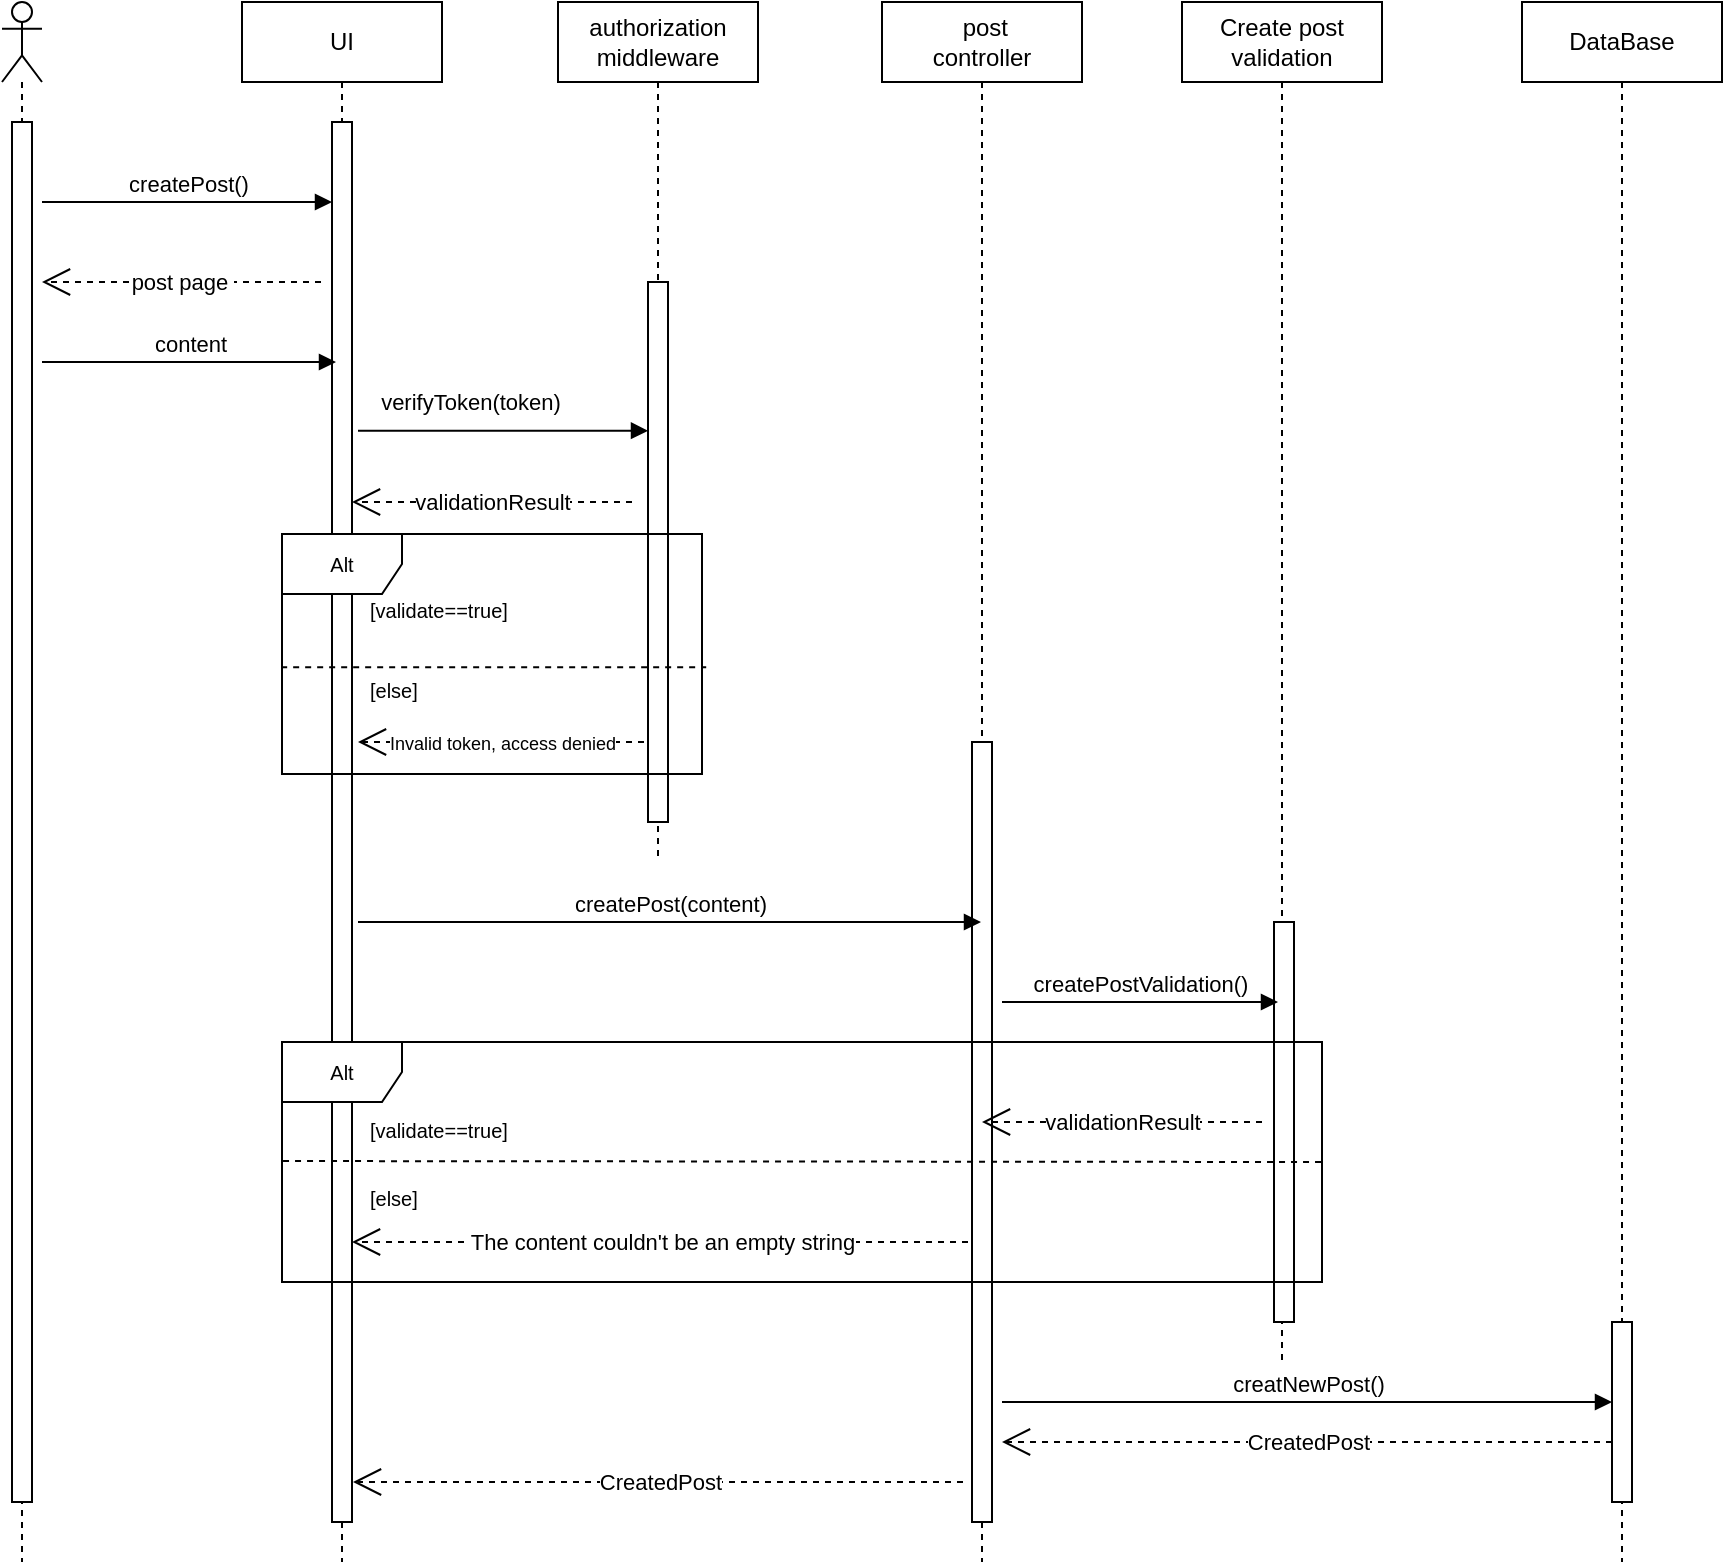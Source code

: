 <mxfile version="23.1.1" type="device">
  <diagram name="Page-1" id="Hy_if_nrzkLvagapNNUs">
    <mxGraphModel dx="1290" dy="522" grid="1" gridSize="10" guides="1" tooltips="1" connect="1" arrows="1" fold="1" page="1" pageScale="1" pageWidth="850" pageHeight="1100" math="0" shadow="0">
      <root>
        <mxCell id="0" />
        <mxCell id="1" parent="0" />
        <mxCell id="Zn3K1qyNsciapm5Skxg9-2" value="" style="shape=umlLifeline;perimeter=lifelinePerimeter;whiteSpace=wrap;html=1;container=1;dropTarget=0;collapsible=0;recursiveResize=0;outlineConnect=0;portConstraint=eastwest;newEdgeStyle={&quot;curved&quot;:0,&quot;rounded&quot;:0};participant=umlActor;" parent="1" vertex="1">
          <mxGeometry x="110" y="100" width="20" height="780" as="geometry" />
        </mxCell>
        <mxCell id="Zn3K1qyNsciapm5Skxg9-3" value="" style="html=1;points=[[0,0,0,0,5],[0,1,0,0,-5],[1,0,0,0,5],[1,1,0,0,-5]];perimeter=orthogonalPerimeter;outlineConnect=0;targetShapes=umlLifeline;portConstraint=eastwest;newEdgeStyle={&quot;curved&quot;:0,&quot;rounded&quot;:0};" parent="Zn3K1qyNsciapm5Skxg9-2" vertex="1">
          <mxGeometry x="5" y="60" width="10" height="690" as="geometry" />
        </mxCell>
        <mxCell id="Zn3K1qyNsciapm5Skxg9-4" value="UI" style="shape=umlLifeline;perimeter=lifelinePerimeter;whiteSpace=wrap;html=1;container=1;dropTarget=0;collapsible=0;recursiveResize=0;outlineConnect=0;portConstraint=eastwest;newEdgeStyle={&quot;curved&quot;:0,&quot;rounded&quot;:0};" parent="1" vertex="1">
          <mxGeometry x="230" y="100" width="100" height="780" as="geometry" />
        </mxCell>
        <mxCell id="Zn3K1qyNsciapm5Skxg9-9" value="" style="html=1;points=[[0,0,0,0,5],[0,1,0,0,-5],[1,0,0,0,5],[1,1,0,0,-5]];perimeter=orthogonalPerimeter;outlineConnect=0;targetShapes=umlLifeline;portConstraint=eastwest;newEdgeStyle={&quot;curved&quot;:0,&quot;rounded&quot;:0};" parent="Zn3K1qyNsciapm5Skxg9-4" vertex="1">
          <mxGeometry x="45" y="60" width="10" height="700" as="geometry" />
        </mxCell>
        <mxCell id="Zn3K1qyNsciapm5Skxg9-6" value="authorization&lt;br&gt;middleware" style="shape=umlLifeline;perimeter=lifelinePerimeter;whiteSpace=wrap;html=1;container=1;dropTarget=0;collapsible=0;recursiveResize=0;outlineConnect=0;portConstraint=eastwest;newEdgeStyle={&quot;curved&quot;:0,&quot;rounded&quot;:0};" parent="1" vertex="1">
          <mxGeometry x="388" y="100" width="100" height="430" as="geometry" />
        </mxCell>
        <mxCell id="Zn3K1qyNsciapm5Skxg9-10" value="" style="html=1;points=[[0,0,0,0,5],[0,1,0,0,-5],[1,0,0,0,5],[1,1,0,0,-5]];perimeter=orthogonalPerimeter;outlineConnect=0;targetShapes=umlLifeline;portConstraint=eastwest;newEdgeStyle={&quot;curved&quot;:0,&quot;rounded&quot;:0};" parent="Zn3K1qyNsciapm5Skxg9-6" vertex="1">
          <mxGeometry x="45" y="140" width="10" height="270" as="geometry" />
        </mxCell>
        <mxCell id="Zn3K1qyNsciapm5Skxg9-7" value="&amp;nbsp;post&lt;br&gt;controller" style="shape=umlLifeline;perimeter=lifelinePerimeter;whiteSpace=wrap;html=1;container=1;dropTarget=0;collapsible=0;recursiveResize=0;outlineConnect=0;portConstraint=eastwest;newEdgeStyle={&quot;curved&quot;:0,&quot;rounded&quot;:0};" parent="1" vertex="1">
          <mxGeometry x="550" y="100" width="100" height="780" as="geometry" />
        </mxCell>
        <mxCell id="Zn3K1qyNsciapm5Skxg9-11" value="" style="html=1;points=[[0,0,0,0,5],[0,1,0,0,-5],[1,0,0,0,5],[1,1,0,0,-5]];perimeter=orthogonalPerimeter;outlineConnect=0;targetShapes=umlLifeline;portConstraint=eastwest;newEdgeStyle={&quot;curved&quot;:0,&quot;rounded&quot;:0};" parent="Zn3K1qyNsciapm5Skxg9-7" vertex="1">
          <mxGeometry x="45" y="370" width="10" height="390" as="geometry" />
        </mxCell>
        <mxCell id="Zn3K1qyNsciapm5Skxg9-8" value="Create post&lt;br style=&quot;border-color: var(--border-color);&quot;&gt;validation" style="shape=umlLifeline;perimeter=lifelinePerimeter;whiteSpace=wrap;html=1;container=1;dropTarget=0;collapsible=0;recursiveResize=0;outlineConnect=0;portConstraint=eastwest;newEdgeStyle={&quot;curved&quot;:0,&quot;rounded&quot;:0};" parent="1" vertex="1">
          <mxGeometry x="700" y="100" width="100" height="680" as="geometry" />
        </mxCell>
        <mxCell id="Zn3K1qyNsciapm5Skxg9-12" value="" style="html=1;points=[[0,0,0,0,5],[0,1,0,0,-5],[1,0,0,0,5],[1,1,0,0,-5]];perimeter=orthogonalPerimeter;outlineConnect=0;targetShapes=umlLifeline;portConstraint=eastwest;newEdgeStyle={&quot;curved&quot;:0,&quot;rounded&quot;:0};" parent="Zn3K1qyNsciapm5Skxg9-8" vertex="1">
          <mxGeometry x="46" y="460" width="10" height="200" as="geometry" />
        </mxCell>
        <mxCell id="Zn3K1qyNsciapm5Skxg9-13" value="createPost()" style="html=1;verticalAlign=bottom;endArrow=block;curved=0;rounded=0;" parent="1" edge="1">
          <mxGeometry width="80" relative="1" as="geometry">
            <mxPoint x="130" y="200" as="sourcePoint" />
            <mxPoint x="275" y="200" as="targetPoint" />
          </mxGeometry>
        </mxCell>
        <mxCell id="Zn3K1qyNsciapm5Skxg9-14" value="post page&amp;nbsp;" style="endArrow=open;endSize=12;dashed=1;html=1;rounded=0;" parent="1" edge="1">
          <mxGeometry x="-0.004" width="160" relative="1" as="geometry">
            <mxPoint x="269.5" y="240" as="sourcePoint" />
            <mxPoint x="130" y="240" as="targetPoint" />
            <mxPoint as="offset" />
          </mxGeometry>
        </mxCell>
        <mxCell id="Zn3K1qyNsciapm5Skxg9-15" value="content" style="html=1;verticalAlign=bottom;endArrow=block;curved=0;rounded=0;" parent="1" edge="1">
          <mxGeometry width="80" relative="1" as="geometry">
            <mxPoint x="130" y="280" as="sourcePoint" />
            <mxPoint x="277" y="280" as="targetPoint" />
          </mxGeometry>
        </mxCell>
        <mxCell id="Zn3K1qyNsciapm5Skxg9-16" value="verifyToken(token)" style="html=1;verticalAlign=bottom;endArrow=block;curved=0;rounded=0;" parent="1" edge="1">
          <mxGeometry x="-0.241" y="5" width="80" relative="1" as="geometry">
            <mxPoint x="288" y="314.37" as="sourcePoint" />
            <mxPoint x="433" y="314.37" as="targetPoint" />
            <mxPoint x="1" as="offset" />
          </mxGeometry>
        </mxCell>
        <mxCell id="Zn3K1qyNsciapm5Skxg9-17" value="createPostValidation()" style="html=1;verticalAlign=bottom;endArrow=block;curved=0;rounded=0;" parent="1" edge="1">
          <mxGeometry width="80" relative="1" as="geometry">
            <mxPoint x="610" y="600" as="sourcePoint" />
            <mxPoint x="748" y="600" as="targetPoint" />
          </mxGeometry>
        </mxCell>
        <mxCell id="Zn3K1qyNsciapm5Skxg9-18" value="validationResult" style="endArrow=open;endSize=12;dashed=1;html=1;rounded=0;" parent="1" edge="1">
          <mxGeometry x="-0.002" width="160" relative="1" as="geometry">
            <mxPoint x="740" y="660" as="sourcePoint" />
            <mxPoint x="600" y="660" as="targetPoint" />
            <mxPoint as="offset" />
          </mxGeometry>
        </mxCell>
        <mxCell id="Zn3K1qyNsciapm5Skxg9-19" value="&lt;font style=&quot;font-size: 10px;&quot;&gt;Alt&lt;/font&gt;" style="shape=umlFrame;whiteSpace=wrap;html=1;pointerEvents=0;" parent="1" vertex="1">
          <mxGeometry x="250" y="620" width="520" height="120" as="geometry" />
        </mxCell>
        <mxCell id="Zn3K1qyNsciapm5Skxg9-20" value="&lt;font style=&quot;font-size: 10px;&quot;&gt;[validate==true]&lt;/font&gt;" style="text;strokeColor=none;fillColor=none;align=left;verticalAlign=top;spacingLeft=4;spacingRight=4;overflow=hidden;rotatable=0;points=[[0,0.5],[1,0.5]];portConstraint=eastwest;whiteSpace=wrap;html=1;" parent="1" vertex="1">
          <mxGeometry x="288" y="390" width="100" height="26" as="geometry" />
        </mxCell>
        <mxCell id="Zn3K1qyNsciapm5Skxg9-22" value="&lt;font style=&quot;font-size: 10px;&quot;&gt;[else]&lt;br&gt;&lt;/font&gt;" style="text;strokeColor=none;fillColor=none;align=left;verticalAlign=top;spacingLeft=4;spacingRight=4;overflow=hidden;rotatable=0;points=[[0,0.5],[1,0.5]];portConstraint=eastwest;whiteSpace=wrap;html=1;" parent="1" vertex="1">
          <mxGeometry x="288" y="430" width="100" height="26" as="geometry" />
        </mxCell>
        <mxCell id="Zn3K1qyNsciapm5Skxg9-23" value="&lt;font style=&quot;font-size: 9px;&quot;&gt;Invalid token, access denied&lt;/font&gt;" style="endArrow=open;endSize=12;dashed=1;html=1;rounded=0;" parent="1" edge="1">
          <mxGeometry x="-0.004" width="160" relative="1" as="geometry">
            <mxPoint x="431" y="470" as="sourcePoint" />
            <mxPoint x="288" y="470" as="targetPoint" />
            <mxPoint as="offset" />
          </mxGeometry>
        </mxCell>
        <mxCell id="Zn3K1qyNsciapm5Skxg9-26" value="DataBase" style="shape=umlLifeline;perimeter=lifelinePerimeter;whiteSpace=wrap;html=1;container=1;dropTarget=0;collapsible=0;recursiveResize=0;outlineConnect=0;portConstraint=eastwest;newEdgeStyle={&quot;curved&quot;:0,&quot;rounded&quot;:0};" parent="1" vertex="1">
          <mxGeometry x="870" y="100" width="100" height="780" as="geometry" />
        </mxCell>
        <mxCell id="Zn3K1qyNsciapm5Skxg9-27" value="" style="html=1;points=[[0,0,0,0,5],[0,1,0,0,-5],[1,0,0,0,5],[1,1,0,0,-5]];perimeter=orthogonalPerimeter;outlineConnect=0;targetShapes=umlLifeline;portConstraint=eastwest;newEdgeStyle={&quot;curved&quot;:0,&quot;rounded&quot;:0};" parent="Zn3K1qyNsciapm5Skxg9-26" vertex="1">
          <mxGeometry x="45" y="660" width="10" height="90" as="geometry" />
        </mxCell>
        <mxCell id="Zn3K1qyNsciapm5Skxg9-32" value="" style="endArrow=none;dashed=1;html=1;rounded=0;exitX=-0.002;exitY=0.555;exitDx=0;exitDy=0;exitPerimeter=0;entryX=1.01;entryY=0.555;entryDx=0;entryDy=0;entryPerimeter=0;" parent="1" source="1_EGpvyq1AMwurU9-rvB-5" target="1_EGpvyq1AMwurU9-rvB-5" edge="1">
          <mxGeometry width="50" height="50" relative="1" as="geometry">
            <mxPoint x="250" y="429.52" as="sourcePoint" />
            <mxPoint x="449.37" y="450.48" as="targetPoint" />
            <Array as="points" />
          </mxGeometry>
        </mxCell>
        <mxCell id="Zn3K1qyNsciapm5Skxg9-36" value="The content couldn&#39;t be an empty string" style="endArrow=open;endSize=12;dashed=1;html=1;rounded=0;" parent="1" target="Zn3K1qyNsciapm5Skxg9-9" edge="1">
          <mxGeometry x="-0.005" width="160" relative="1" as="geometry">
            <mxPoint x="593" y="720" as="sourcePoint" />
            <mxPoint x="450" y="720" as="targetPoint" />
            <mxPoint as="offset" />
          </mxGeometry>
        </mxCell>
        <mxCell id="1_EGpvyq1AMwurU9-rvB-5" value="&lt;font style=&quot;font-size: 10px;&quot;&gt;Alt&lt;/font&gt;" style="shape=umlFrame;whiteSpace=wrap;html=1;pointerEvents=0;" parent="1" vertex="1">
          <mxGeometry x="250" y="366" width="210" height="120" as="geometry" />
        </mxCell>
        <mxCell id="1_EGpvyq1AMwurU9-rvB-6" value="validationResult" style="endArrow=open;endSize=12;dashed=1;html=1;rounded=0;" parent="1" edge="1">
          <mxGeometry x="-0.002" width="160" relative="1" as="geometry">
            <mxPoint x="425" y="350" as="sourcePoint" />
            <mxPoint x="285" y="350" as="targetPoint" />
            <mxPoint as="offset" />
          </mxGeometry>
        </mxCell>
        <mxCell id="1_EGpvyq1AMwurU9-rvB-7" value="createPost(content)" style="html=1;verticalAlign=bottom;endArrow=block;curved=0;rounded=0;" parent="1" target="Zn3K1qyNsciapm5Skxg9-7" edge="1">
          <mxGeometry width="80" relative="1" as="geometry">
            <mxPoint x="288" y="560" as="sourcePoint" />
            <mxPoint x="436" y="560" as="targetPoint" />
          </mxGeometry>
        </mxCell>
        <mxCell id="1_EGpvyq1AMwurU9-rvB-8" value="&lt;font style=&quot;font-size: 10px;&quot;&gt;[validate==true]&lt;/font&gt;" style="text;strokeColor=none;fillColor=none;align=left;verticalAlign=top;spacingLeft=4;spacingRight=4;overflow=hidden;rotatable=0;points=[[0,0.5],[1,0.5]];portConstraint=eastwest;whiteSpace=wrap;html=1;" parent="1" vertex="1">
          <mxGeometry x="288" y="650" width="100" height="26" as="geometry" />
        </mxCell>
        <mxCell id="1_EGpvyq1AMwurU9-rvB-9" value="" style="endArrow=none;dashed=1;html=1;rounded=0;exitX=0.001;exitY=0.496;exitDx=0;exitDy=0;exitPerimeter=0;" parent="1" source="Zn3K1qyNsciapm5Skxg9-19" edge="1">
          <mxGeometry width="50" height="50" relative="1" as="geometry">
            <mxPoint x="260" y="680" as="sourcePoint" />
            <mxPoint x="770" y="680" as="targetPoint" />
            <Array as="points" />
          </mxGeometry>
        </mxCell>
        <mxCell id="1_EGpvyq1AMwurU9-rvB-10" value="&lt;font style=&quot;font-size: 10px;&quot;&gt;[else]&lt;br&gt;&lt;/font&gt;" style="text;strokeColor=none;fillColor=none;align=left;verticalAlign=top;spacingLeft=4;spacingRight=4;overflow=hidden;rotatable=0;points=[[0,0.5],[1,0.5]];portConstraint=eastwest;whiteSpace=wrap;html=1;" parent="1" vertex="1">
          <mxGeometry x="288" y="684" width="100" height="26" as="geometry" />
        </mxCell>
        <mxCell id="1_EGpvyq1AMwurU9-rvB-12" value="creatNewPost()" style="html=1;verticalAlign=bottom;endArrow=block;curved=0;rounded=0;" parent="1" target="Zn3K1qyNsciapm5Skxg9-27" edge="1">
          <mxGeometry width="80" relative="1" as="geometry">
            <mxPoint x="610" y="800" as="sourcePoint" />
            <mxPoint x="758" y="800" as="targetPoint" />
            <mxPoint as="offset" />
          </mxGeometry>
        </mxCell>
        <mxCell id="NyweqDPIpCBbYNVh_HcG-1" value="CreatedPost" style="endArrow=open;endSize=12;dashed=1;html=1;rounded=0;" edge="1" parent="1">
          <mxGeometry x="-0.002" width="160" relative="1" as="geometry">
            <mxPoint x="915" y="820" as="sourcePoint" />
            <mxPoint x="610" y="820" as="targetPoint" />
            <mxPoint as="offset" />
          </mxGeometry>
        </mxCell>
        <mxCell id="NyweqDPIpCBbYNVh_HcG-2" value="CreatedPost" style="endArrow=open;endSize=12;dashed=1;html=1;rounded=0;" edge="1" parent="1">
          <mxGeometry x="-0.002" width="160" relative="1" as="geometry">
            <mxPoint x="590.5" y="840" as="sourcePoint" />
            <mxPoint x="285.5" y="840" as="targetPoint" />
            <mxPoint as="offset" />
          </mxGeometry>
        </mxCell>
      </root>
    </mxGraphModel>
  </diagram>
</mxfile>
